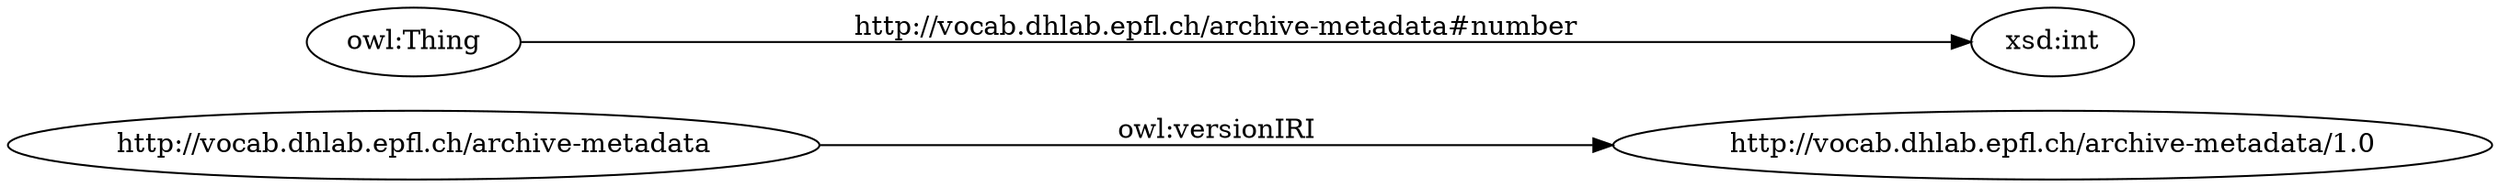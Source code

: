 digraph ar2dtool_diagram { 
rankdir=LR;
size="1501"
	"http://vocab.dhlab.epfl.ch/archive-metadata" -> "http://vocab.dhlab.epfl.ch/archive-metadata/1.0" [ label = "owl:versionIRI" ];
	"owl:Thing" -> "xsd:int" [ label = "http://vocab.dhlab.epfl.ch/archive-metadata#number" ];

}
